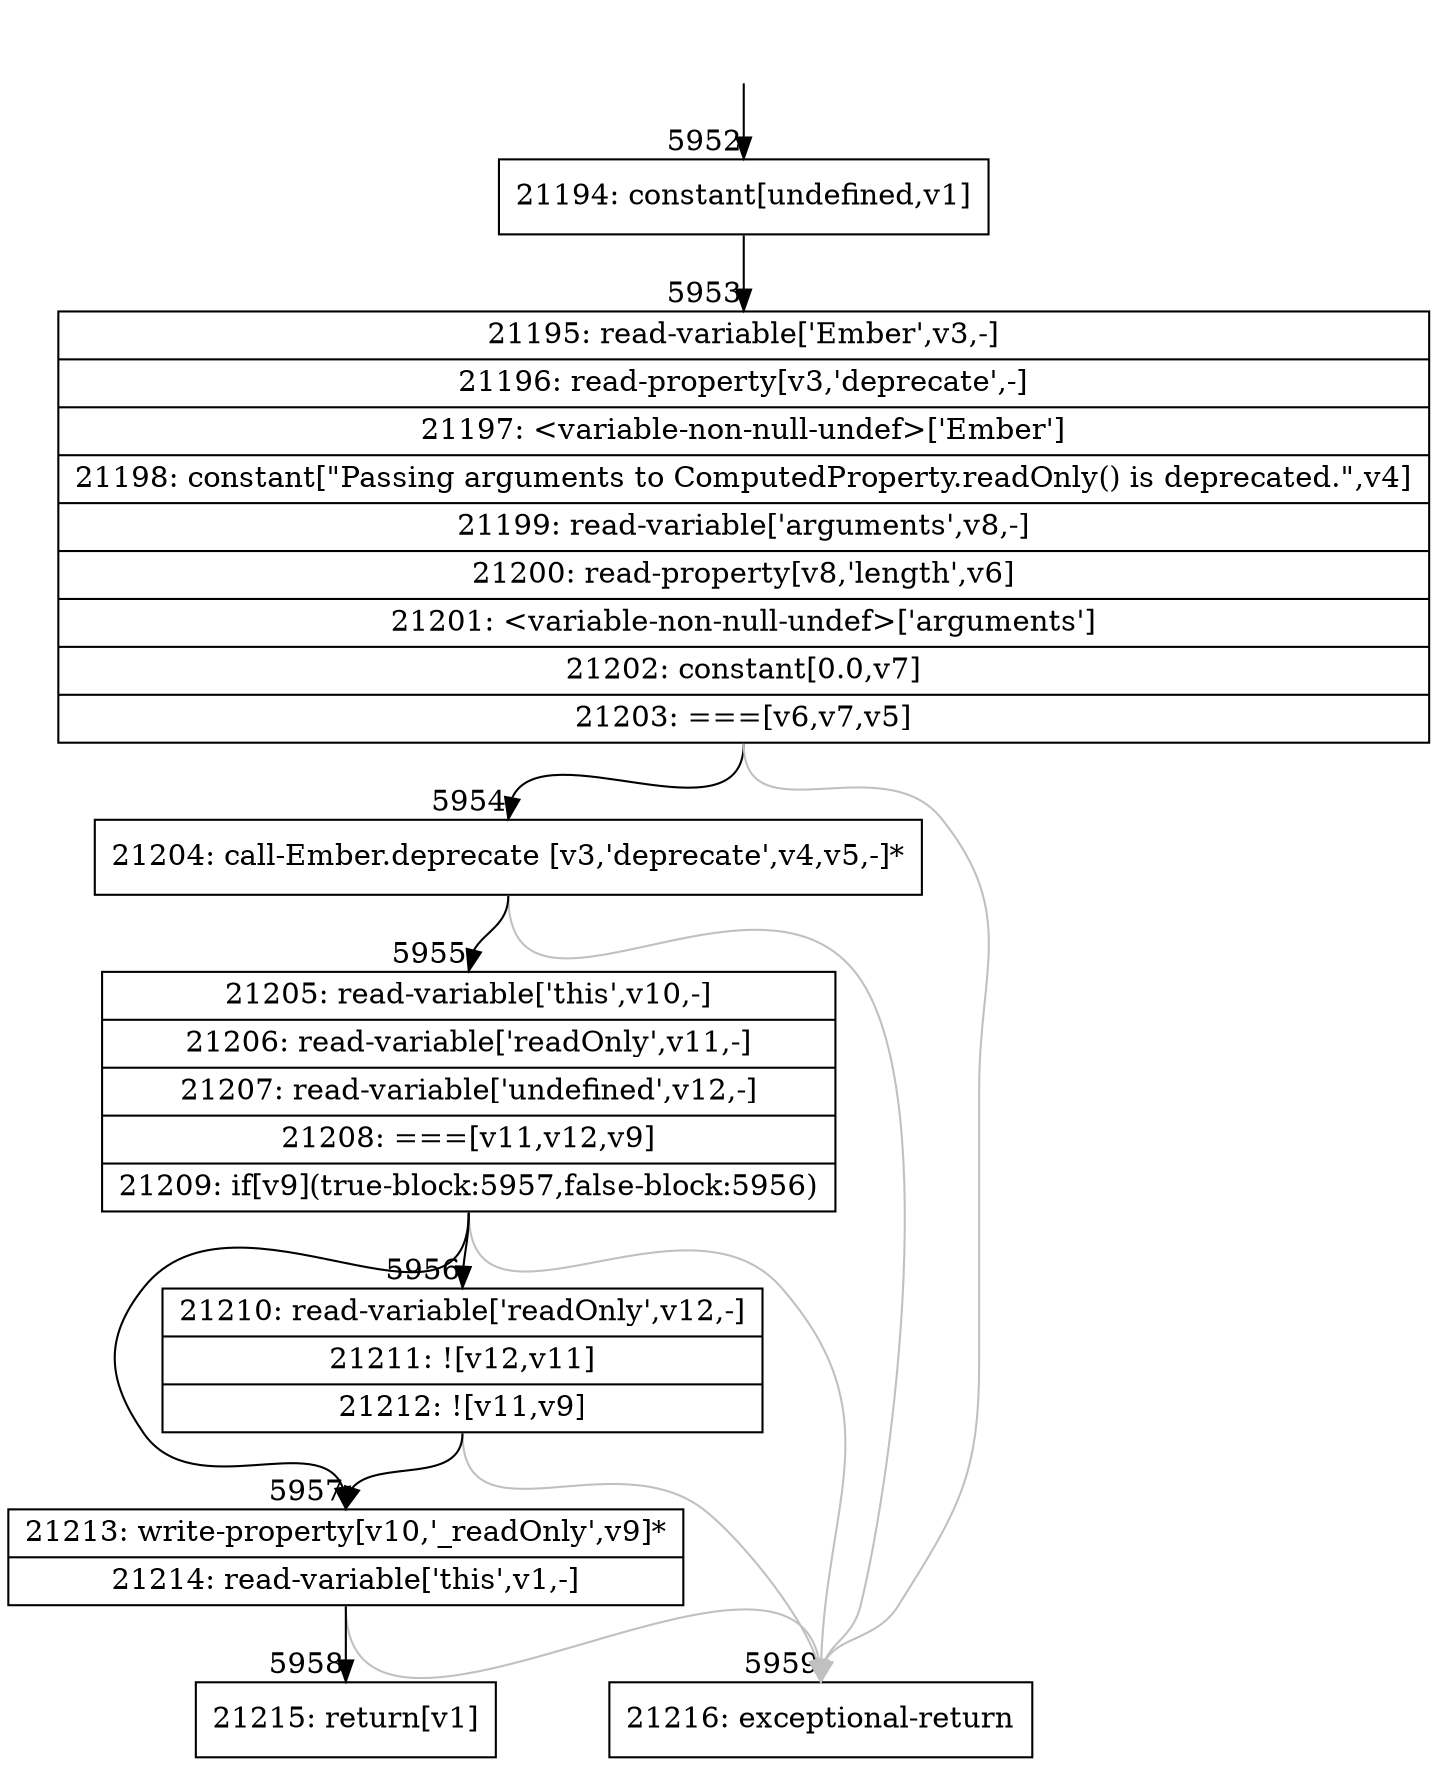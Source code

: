 digraph {
rankdir="TD"
BB_entry478[shape=none,label=""];
BB_entry478 -> BB5952 [tailport=s, headport=n, headlabel="    5952"]
BB5952 [shape=record label="{21194: constant[undefined,v1]}" ] 
BB5952 -> BB5953 [tailport=s, headport=n, headlabel="      5953"]
BB5953 [shape=record label="{21195: read-variable['Ember',v3,-]|21196: read-property[v3,'deprecate',-]|21197: \<variable-non-null-undef\>['Ember']|21198: constant[\"Passing arguments to ComputedProperty.readOnly() is deprecated.\",v4]|21199: read-variable['arguments',v8,-]|21200: read-property[v8,'length',v6]|21201: \<variable-non-null-undef\>['arguments']|21202: constant[0.0,v7]|21203: ===[v6,v7,v5]}" ] 
BB5953 -> BB5954 [tailport=s, headport=n, headlabel="      5954"]
BB5953 -> BB5959 [tailport=s, headport=n, color=gray, headlabel="      5959"]
BB5954 [shape=record label="{21204: call-Ember.deprecate [v3,'deprecate',v4,v5,-]*}" ] 
BB5954 -> BB5955 [tailport=s, headport=n, headlabel="      5955"]
BB5954 -> BB5959 [tailport=s, headport=n, color=gray]
BB5955 [shape=record label="{21205: read-variable['this',v10,-]|21206: read-variable['readOnly',v11,-]|21207: read-variable['undefined',v12,-]|21208: ===[v11,v12,v9]|21209: if[v9](true-block:5957,false-block:5956)}" ] 
BB5955 -> BB5957 [tailport=s, headport=n, headlabel="      5957"]
BB5955 -> BB5956 [tailport=s, headport=n, headlabel="      5956"]
BB5955 -> BB5959 [tailport=s, headport=n, color=gray]
BB5956 [shape=record label="{21210: read-variable['readOnly',v12,-]|21211: ![v12,v11]|21212: ![v11,v9]}" ] 
BB5956 -> BB5957 [tailport=s, headport=n]
BB5956 -> BB5959 [tailport=s, headport=n, color=gray]
BB5957 [shape=record label="{21213: write-property[v10,'_readOnly',v9]*|21214: read-variable['this',v1,-]}" ] 
BB5957 -> BB5958 [tailport=s, headport=n, headlabel="      5958"]
BB5957 -> BB5959 [tailport=s, headport=n, color=gray]
BB5958 [shape=record label="{21215: return[v1]}" ] 
BB5959 [shape=record label="{21216: exceptional-return}" ] 
//#$~ 10781
}
